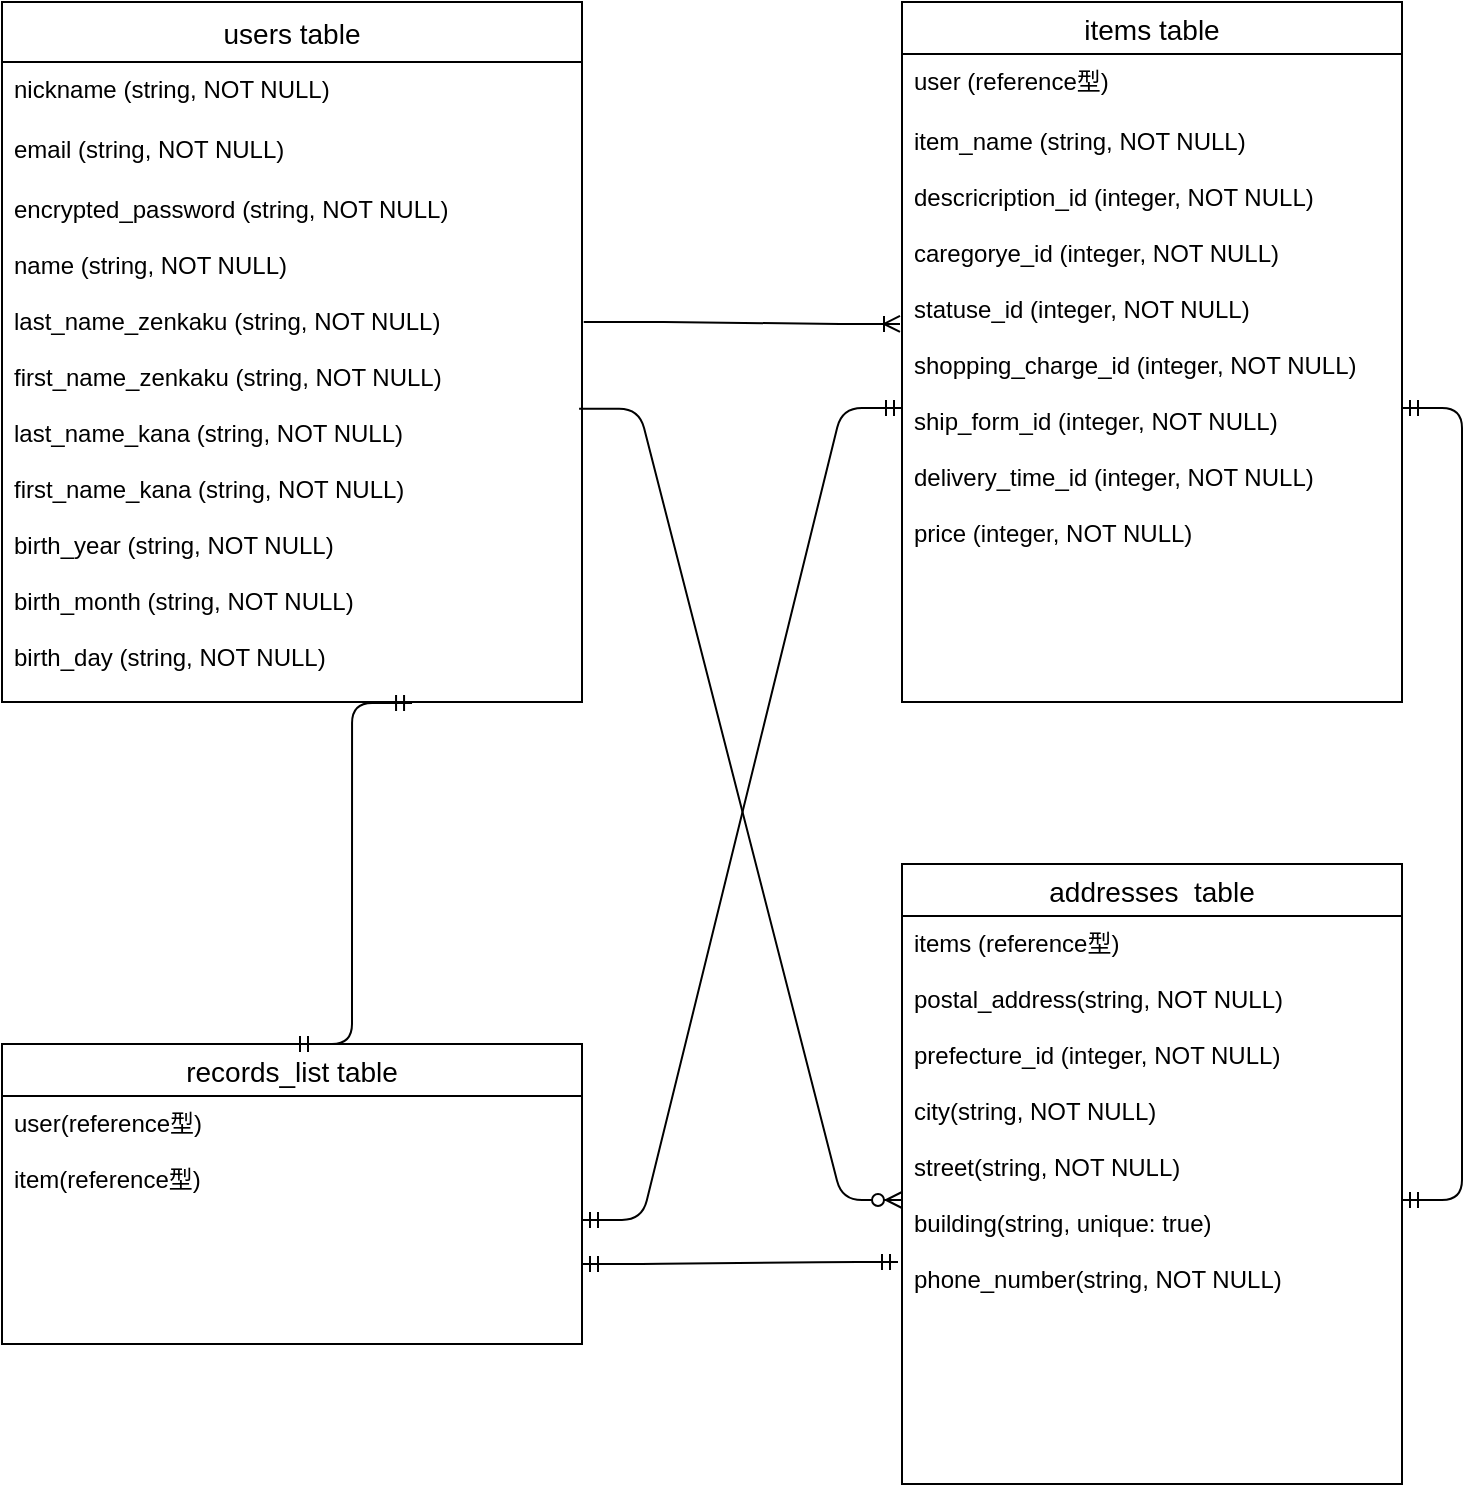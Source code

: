 <mxfile>
    <diagram id="31hXxLd-fpCnl7S6ExQ2" name="ページ1">
        <mxGraphModel dx="553" dy="799" grid="1" gridSize="10" guides="1" tooltips="1" connect="1" arrows="1" fold="1" page="1" pageScale="1" pageWidth="827" pageHeight="1169" math="0" shadow="0">
            <root>
                <mxCell id="0"/>
                <mxCell id="1" parent="0"/>
                <mxCell id="6vT2QrV7kMLng-VsZbP1-28" value="users table" style="swimlane;fontStyle=0;childLayout=stackLayout;horizontal=1;startSize=30;horizontalStack=0;resizeParent=1;resizeParentMax=0;resizeLast=0;collapsible=1;marginBottom=0;align=center;fontSize=14;" parent="1" vertex="1">
                    <mxGeometry x="80" y="39" width="290" height="350" as="geometry">
                        <mxRectangle x="20" y="39" width="100" height="30" as="alternateBounds"/>
                    </mxGeometry>
                </mxCell>
                <mxCell id="6vT2QrV7kMLng-VsZbP1-29" value="nickname (string, NOT NULL)" style="text;strokeColor=none;fillColor=none;spacingLeft=4;spacingRight=4;overflow=hidden;rotatable=0;points=[[0,0.5],[1,0.5]];portConstraint=eastwest;fontSize=12;" parent="6vT2QrV7kMLng-VsZbP1-28" vertex="1">
                    <mxGeometry y="30" width="290" height="30" as="geometry"/>
                </mxCell>
                <mxCell id="6vT2QrV7kMLng-VsZbP1-30" value="email (string, NOT NULL)" style="text;strokeColor=none;fillColor=none;spacingLeft=4;spacingRight=4;overflow=hidden;rotatable=0;points=[[0,0.5],[1,0.5]];portConstraint=eastwest;fontSize=12;" parent="6vT2QrV7kMLng-VsZbP1-28" vertex="1">
                    <mxGeometry y="60" width="290" height="30" as="geometry"/>
                </mxCell>
                <mxCell id="6vT2QrV7kMLng-VsZbP1-31" value="encrypted_password (string, NOT NULL)&#10;&#10;name (string, NOT NULL)&#10;&#10;last_name_zenkaku (string, NOT NULL)&#10;&#10;first_name_zenkaku (string, NOT NULL)&#10;&#10;last_name_kana (string, NOT NULL)&#10;&#10;first_name_kana (string, NOT NULL)&#10;&#10;birth_year (string, NOT NULL)&#10;&#10;birth_month (string, NOT NULL)&#10;&#10;birth_day (string, NOT NULL)&#10;&#10;" style="text;strokeColor=none;fillColor=none;spacingLeft=4;spacingRight=4;overflow=hidden;rotatable=0;points=[[0,0.5],[1,0.5]];portConstraint=eastwest;fontSize=12;" parent="6vT2QrV7kMLng-VsZbP1-28" vertex="1">
                    <mxGeometry y="90" width="290" height="260" as="geometry"/>
                </mxCell>
                <mxCell id="6vT2QrV7kMLng-VsZbP1-32" value="addresses  table" style="swimlane;fontStyle=0;childLayout=stackLayout;horizontal=1;startSize=26;horizontalStack=0;resizeParent=1;resizeParentMax=0;resizeLast=0;collapsible=1;marginBottom=0;align=center;fontSize=14;" parent="1" vertex="1">
                    <mxGeometry x="530" y="470" width="250" height="310" as="geometry"/>
                </mxCell>
                <mxCell id="6vT2QrV7kMLng-VsZbP1-33" value="items (reference型)&#10;&#10;postal_address(string, NOT NULL)&#10;&#10;prefecture_id (integer, NOT NULL)&#10;&#10;city(string, NOT NULL)&#10;&#10;street(string, NOT NULL)&#10;&#10;building(string, unique: true)&#10;&#10;phone_number(string, NOT NULL)" style="text;strokeColor=none;fillColor=none;spacingLeft=4;spacingRight=4;overflow=hidden;rotatable=0;points=[[0,0.5],[1,0.5]];portConstraint=eastwest;fontSize=12;" parent="6vT2QrV7kMLng-VsZbP1-32" vertex="1">
                    <mxGeometry y="26" width="250" height="284" as="geometry"/>
                </mxCell>
                <mxCell id="6vT2QrV7kMLng-VsZbP1-36" value="items table" style="swimlane;fontStyle=0;childLayout=stackLayout;horizontal=1;startSize=26;horizontalStack=0;resizeParent=1;resizeParentMax=0;resizeLast=0;collapsible=1;marginBottom=0;align=center;fontSize=14;" parent="1" vertex="1">
                    <mxGeometry x="530" y="39" width="250" height="350" as="geometry"/>
                </mxCell>
                <mxCell id="6vT2QrV7kMLng-VsZbP1-37" value="user (reference型)" style="text;strokeColor=none;fillColor=none;spacingLeft=4;spacingRight=4;overflow=hidden;rotatable=0;points=[[0,0.5],[1,0.5]];portConstraint=eastwest;fontSize=12;" parent="6vT2QrV7kMLng-VsZbP1-36" vertex="1">
                    <mxGeometry y="26" width="250" height="30" as="geometry"/>
                </mxCell>
                <mxCell id="6vT2QrV7kMLng-VsZbP1-38" value="item_name (string, NOT NULL)&#10;&#10;descricription_id (integer, NOT NULL)&#10;&#10;caregorye_id (integer, NOT NULL)&#10;&#10;statuse_id (integer, NOT NULL)&#10;&#10;shopping_charge_id (integer, NOT NULL)&#10;&#10;ship_form_id (integer, NOT NULL)&#10;&#10;delivery_time_id (integer, NOT NULL)&#10;&#10;price (integer, NOT NULL)&#10;&#10;" style="text;strokeColor=none;fillColor=none;spacingLeft=4;spacingRight=4;overflow=hidden;rotatable=0;points=[[0,0.5],[1,0.5]];portConstraint=eastwest;fontSize=12;" parent="6vT2QrV7kMLng-VsZbP1-36" vertex="1">
                    <mxGeometry y="56" width="250" height="294" as="geometry"/>
                </mxCell>
                <mxCell id="6vT2QrV7kMLng-VsZbP1-5" value="" style="edgeStyle=entityRelationEdgeStyle;fontSize=12;html=1;endArrow=ERoneToMany;exitX=1.003;exitY=0.269;exitDx=0;exitDy=0;exitPerimeter=0;entryX=-0.004;entryY=0.357;entryDx=0;entryDy=0;entryPerimeter=0;" edge="1" parent="1" source="6vT2QrV7kMLng-VsZbP1-31" target="6vT2QrV7kMLng-VsZbP1-38">
                    <mxGeometry width="100" height="100" relative="1" as="geometry">
                        <mxPoint x="500" y="290" as="sourcePoint"/>
                        <mxPoint x="550" y="199" as="targetPoint"/>
                    </mxGeometry>
                </mxCell>
                <mxCell id="6vT2QrV7kMLng-VsZbP1-7" value="" style="edgeStyle=entityRelationEdgeStyle;fontSize=12;html=1;endArrow=ERzeroToMany;endFill=1;exitX=0.995;exitY=0.436;exitDx=0;exitDy=0;exitPerimeter=0;" edge="1" parent="1" source="6vT2QrV7kMLng-VsZbP1-31" target="6vT2QrV7kMLng-VsZbP1-33">
                    <mxGeometry width="100" height="100" relative="1" as="geometry">
                        <mxPoint x="200" y="400" as="sourcePoint"/>
                        <mxPoint x="550" y="640" as="targetPoint"/>
                    </mxGeometry>
                </mxCell>
                <mxCell id="6vT2QrV7kMLng-VsZbP1-8" value="records_list table" style="swimlane;fontStyle=0;childLayout=stackLayout;horizontal=1;startSize=26;horizontalStack=0;resizeParent=1;resizeParentMax=0;resizeLast=0;collapsible=1;marginBottom=0;align=center;fontSize=14;" vertex="1" parent="1">
                    <mxGeometry x="80" y="560" width="290" height="150" as="geometry"/>
                </mxCell>
                <mxCell id="6vT2QrV7kMLng-VsZbP1-11" value="user(reference型)&#10;&#10;item(reference型)" style="text;strokeColor=none;fillColor=none;spacingLeft=4;spacingRight=4;overflow=hidden;rotatable=0;points=[[0,0.5],[1,0.5]];portConstraint=eastwest;fontSize=12;" vertex="1" parent="6vT2QrV7kMLng-VsZbP1-8">
                    <mxGeometry y="26" width="290" height="124" as="geometry"/>
                </mxCell>
                <mxCell id="6vT2QrV7kMLng-VsZbP1-15" value="" style="edgeStyle=entityRelationEdgeStyle;fontSize=12;html=1;endArrow=ERmandOne;startArrow=ERmandOne;" edge="1" parent="1" source="6vT2QrV7kMLng-VsZbP1-11" target="6vT2QrV7kMLng-VsZbP1-38">
                    <mxGeometry width="100" height="100" relative="1" as="geometry">
                        <mxPoint x="370" y="640" as="sourcePoint"/>
                        <mxPoint x="70" y="250" as="targetPoint"/>
                    </mxGeometry>
                </mxCell>
                <mxCell id="6vT2QrV7kMLng-VsZbP1-16" value="" style="edgeStyle=entityRelationEdgeStyle;fontSize=12;html=1;endArrow=ERmandOne;startArrow=ERmandOne;exitX=1;exitY=0.5;exitDx=0;exitDy=0;entryX=1;entryY=0.5;entryDx=0;entryDy=0;" edge="1" parent="1" source="6vT2QrV7kMLng-VsZbP1-33" target="6vT2QrV7kMLng-VsZbP1-38">
                    <mxGeometry width="100" height="100" relative="1" as="geometry">
                        <mxPoint x="380" y="648" as="sourcePoint"/>
                        <mxPoint x="570" y="252" as="targetPoint"/>
                    </mxGeometry>
                </mxCell>
                <mxCell id="6vT2QrV7kMLng-VsZbP1-17" value="" style="edgeStyle=entityRelationEdgeStyle;fontSize=12;html=1;endArrow=ERmandOne;startArrow=ERmandOne;exitX=0.5;exitY=0;exitDx=0;exitDy=0;entryX=0.707;entryY=1.002;entryDx=0;entryDy=0;entryPerimeter=0;" edge="1" parent="1" source="6vT2QrV7kMLng-VsZbP1-8" target="6vT2QrV7kMLng-VsZbP1-31">
                    <mxGeometry width="100" height="100" relative="1" as="geometry">
                        <mxPoint x="40" y="690" as="sourcePoint"/>
                        <mxPoint x="70" y="320" as="targetPoint"/>
                    </mxGeometry>
                </mxCell>
                <mxCell id="6vT2QrV7kMLng-VsZbP1-19" value="" style="edgeStyle=entityRelationEdgeStyle;fontSize=12;html=1;endArrow=ERmandOne;startArrow=ERmandOne;entryX=-0.008;entryY=0.609;entryDx=0;entryDy=0;entryPerimeter=0;" edge="1" parent="1" target="6vT2QrV7kMLng-VsZbP1-33">
                    <mxGeometry width="100" height="100" relative="1" as="geometry">
                        <mxPoint x="370" y="670" as="sourcePoint"/>
                        <mxPoint x="470" y="570" as="targetPoint"/>
                    </mxGeometry>
                </mxCell>
            </root>
        </mxGraphModel>
    </diagram>
</mxfile>